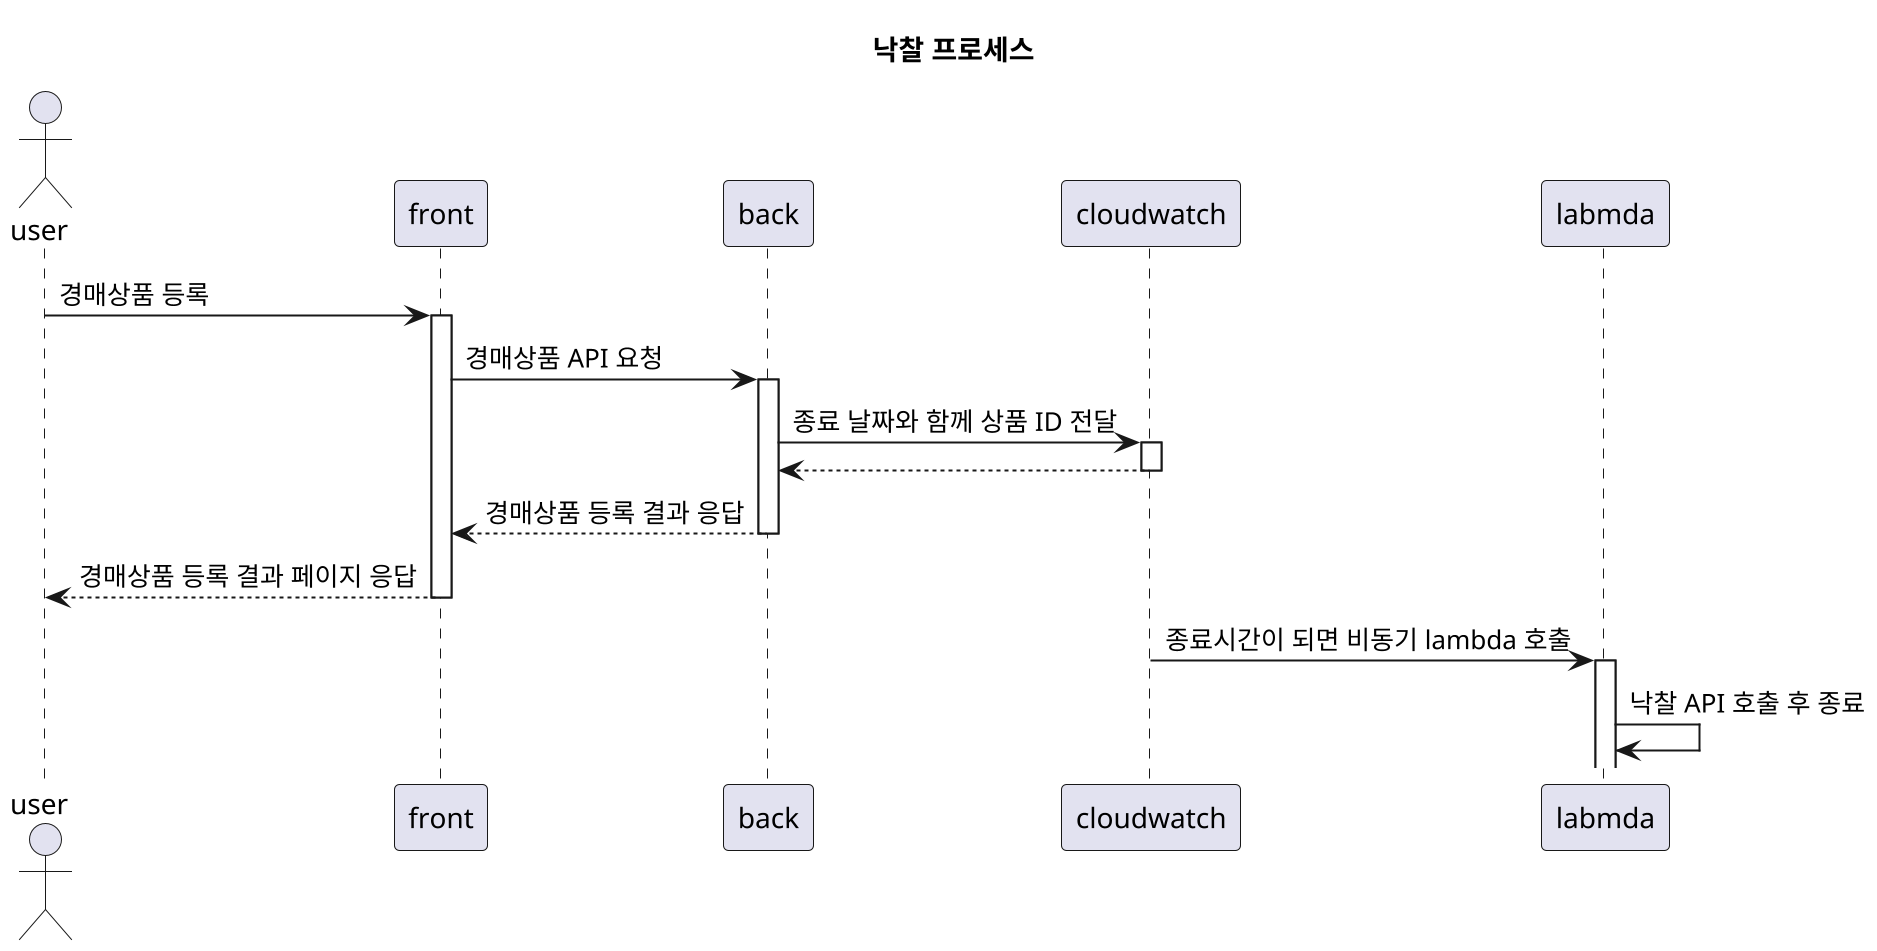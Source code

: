 @startuml successful bid
skinparam defaultFontName D2Coding

scale 2
title 낙찰 프로세스

actor user
participant front
participant back
participant cloudwatch
participant labmda

user -> front : 경매상품 등록
activate front

front -> back : 경매상품 API 요청
activate back

back -> cloudwatch : 종료 날짜와 함께 상품 ID 전달
activate cloudwatch

cloudwatch --> back
deactivate cloudwatch

back --> front : 경매상품 등록 결과 응답
deactivate back

front --> user : 경매상품 등록 결과 페이지 응답
deactivate front

cloudwatch -> labmda : 종료시간이 되면 비동기 lambda 호출
activate labmda

labmda -> labmda : 낙찰 API 호출 후 종료

@enduml
